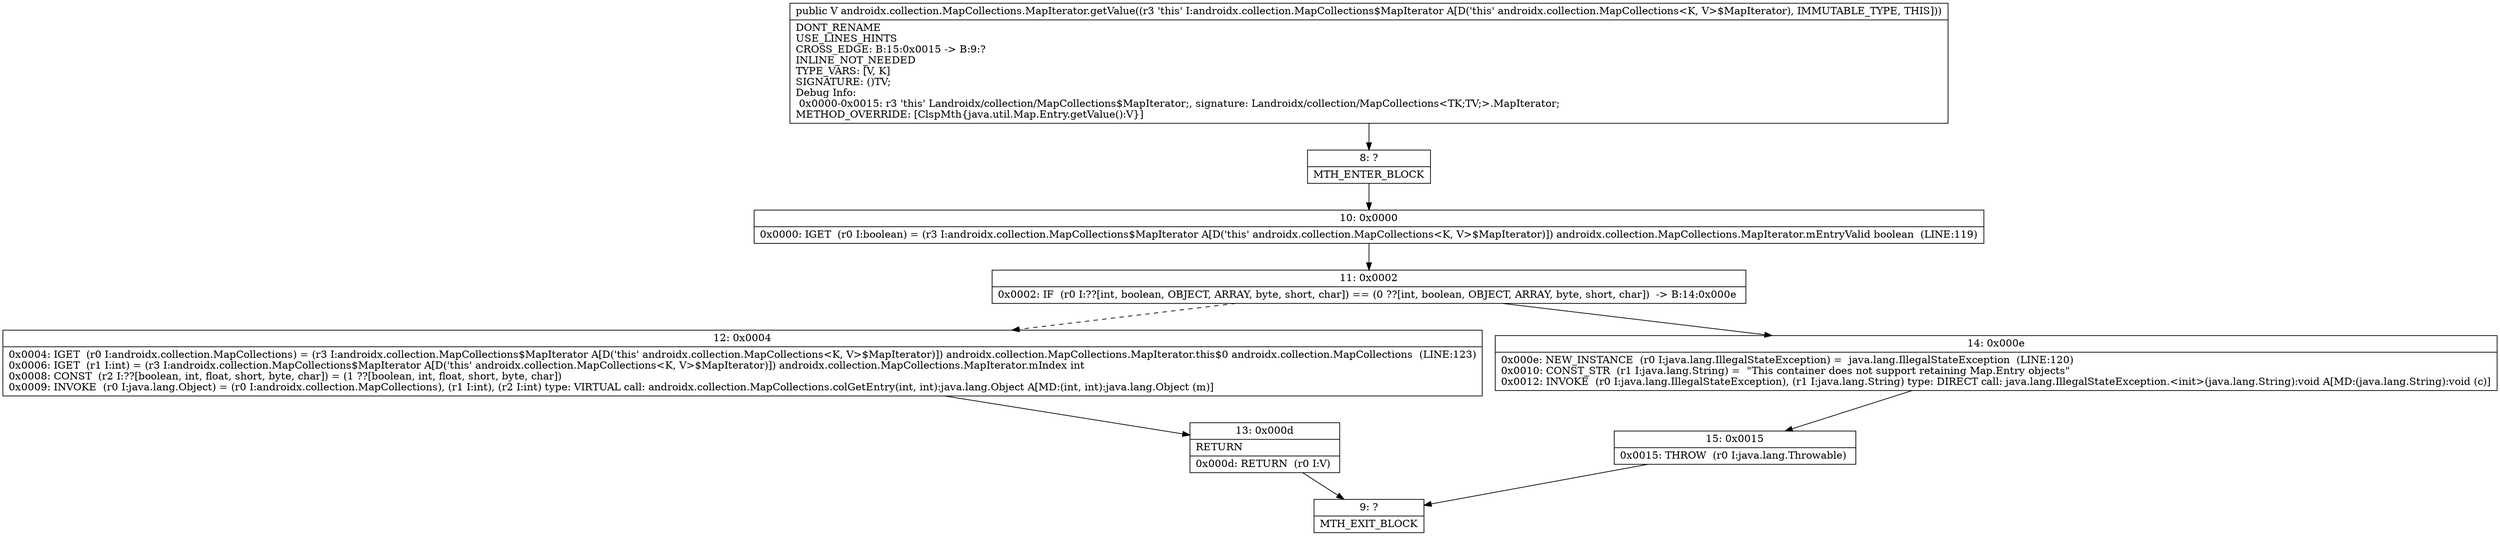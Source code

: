 digraph "CFG forandroidx.collection.MapCollections.MapIterator.getValue()Ljava\/lang\/Object;" {
Node_8 [shape=record,label="{8\:\ ?|MTH_ENTER_BLOCK\l}"];
Node_10 [shape=record,label="{10\:\ 0x0000|0x0000: IGET  (r0 I:boolean) = (r3 I:androidx.collection.MapCollections$MapIterator A[D('this' androidx.collection.MapCollections\<K, V\>$MapIterator)]) androidx.collection.MapCollections.MapIterator.mEntryValid boolean  (LINE:119)\l}"];
Node_11 [shape=record,label="{11\:\ 0x0002|0x0002: IF  (r0 I:??[int, boolean, OBJECT, ARRAY, byte, short, char]) == (0 ??[int, boolean, OBJECT, ARRAY, byte, short, char])  \-\> B:14:0x000e \l}"];
Node_12 [shape=record,label="{12\:\ 0x0004|0x0004: IGET  (r0 I:androidx.collection.MapCollections) = (r3 I:androidx.collection.MapCollections$MapIterator A[D('this' androidx.collection.MapCollections\<K, V\>$MapIterator)]) androidx.collection.MapCollections.MapIterator.this$0 androidx.collection.MapCollections  (LINE:123)\l0x0006: IGET  (r1 I:int) = (r3 I:androidx.collection.MapCollections$MapIterator A[D('this' androidx.collection.MapCollections\<K, V\>$MapIterator)]) androidx.collection.MapCollections.MapIterator.mIndex int \l0x0008: CONST  (r2 I:??[boolean, int, float, short, byte, char]) = (1 ??[boolean, int, float, short, byte, char]) \l0x0009: INVOKE  (r0 I:java.lang.Object) = (r0 I:androidx.collection.MapCollections), (r1 I:int), (r2 I:int) type: VIRTUAL call: androidx.collection.MapCollections.colGetEntry(int, int):java.lang.Object A[MD:(int, int):java.lang.Object (m)]\l}"];
Node_13 [shape=record,label="{13\:\ 0x000d|RETURN\l|0x000d: RETURN  (r0 I:V) \l}"];
Node_9 [shape=record,label="{9\:\ ?|MTH_EXIT_BLOCK\l}"];
Node_14 [shape=record,label="{14\:\ 0x000e|0x000e: NEW_INSTANCE  (r0 I:java.lang.IllegalStateException) =  java.lang.IllegalStateException  (LINE:120)\l0x0010: CONST_STR  (r1 I:java.lang.String) =  \"This container does not support retaining Map.Entry objects\" \l0x0012: INVOKE  (r0 I:java.lang.IllegalStateException), (r1 I:java.lang.String) type: DIRECT call: java.lang.IllegalStateException.\<init\>(java.lang.String):void A[MD:(java.lang.String):void (c)]\l}"];
Node_15 [shape=record,label="{15\:\ 0x0015|0x0015: THROW  (r0 I:java.lang.Throwable) \l}"];
MethodNode[shape=record,label="{public V androidx.collection.MapCollections.MapIterator.getValue((r3 'this' I:androidx.collection.MapCollections$MapIterator A[D('this' androidx.collection.MapCollections\<K, V\>$MapIterator), IMMUTABLE_TYPE, THIS]))  | DONT_RENAME\lUSE_LINES_HINTS\lCROSS_EDGE: B:15:0x0015 \-\> B:9:?\lINLINE_NOT_NEEDED\lTYPE_VARS: [V, K]\lSIGNATURE: ()TV;\lDebug Info:\l  0x0000\-0x0015: r3 'this' Landroidx\/collection\/MapCollections$MapIterator;, signature: Landroidx\/collection\/MapCollections\<TK;TV;\>.MapIterator;\lMETHOD_OVERRIDE: [ClspMth\{java.util.Map.Entry.getValue():V\}]\l}"];
MethodNode -> Node_8;Node_8 -> Node_10;
Node_10 -> Node_11;
Node_11 -> Node_12[style=dashed];
Node_11 -> Node_14;
Node_12 -> Node_13;
Node_13 -> Node_9;
Node_14 -> Node_15;
Node_15 -> Node_9;
}

